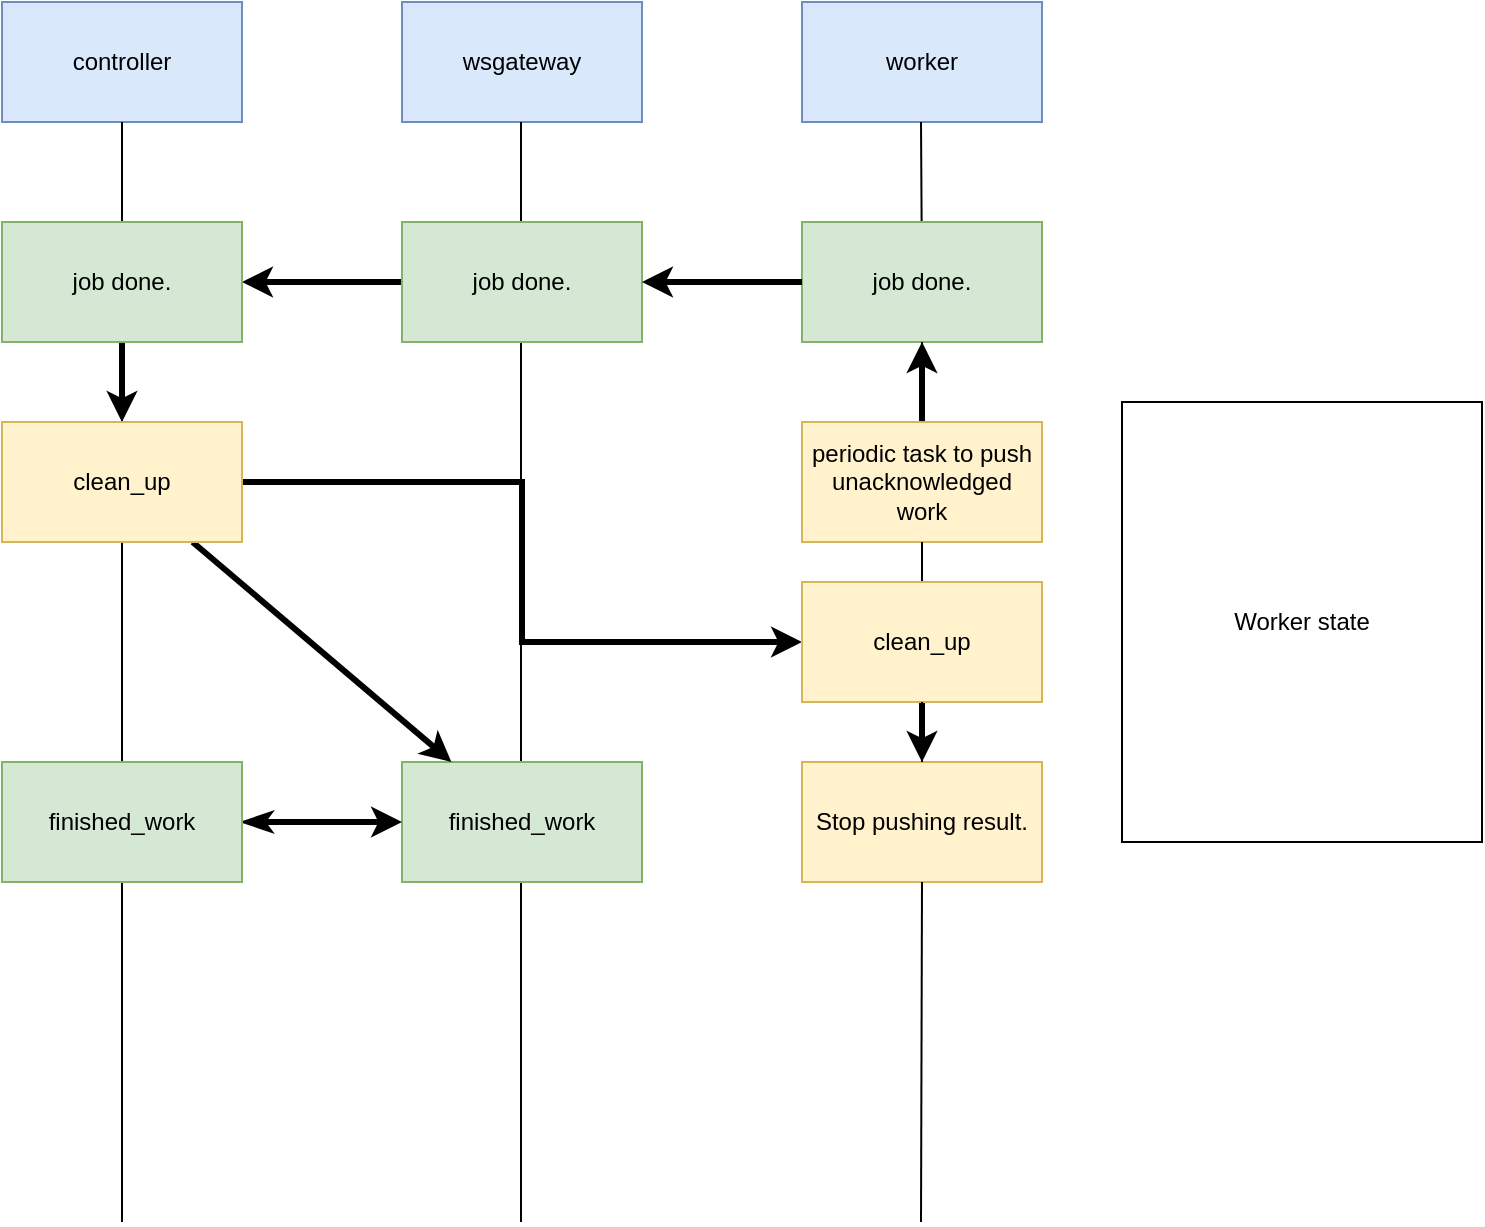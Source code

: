 <mxfile version="14.1.8" type="github">
  <diagram id="lLPIBe0nixrsbS69wt9D" name="Page-1">
    <mxGraphModel dx="1298" dy="731" grid="1" gridSize="10" guides="1" tooltips="1" connect="1" arrows="1" fold="1" page="1" pageScale="1" pageWidth="850" pageHeight="1100" math="0" shadow="0">
      <root>
        <mxCell id="0" />
        <mxCell id="1" parent="0" />
        <mxCell id="huRUc8eLphyof20S9JOC-1" value="controller" style="rounded=0;whiteSpace=wrap;html=1;fillColor=#dae8fc;strokeColor=#6c8ebf;" vertex="1" parent="1">
          <mxGeometry x="80" y="80" width="120" height="60" as="geometry" />
        </mxCell>
        <mxCell id="huRUc8eLphyof20S9JOC-2" value="wsgateway" style="rounded=0;whiteSpace=wrap;html=1;fillColor=#dae8fc;strokeColor=#6c8ebf;" vertex="1" parent="1">
          <mxGeometry x="280" y="80" width="120" height="60" as="geometry" />
        </mxCell>
        <mxCell id="huRUc8eLphyof20S9JOC-3" value="worker" style="rounded=0;whiteSpace=wrap;html=1;fillColor=#dae8fc;strokeColor=#6c8ebf;" vertex="1" parent="1">
          <mxGeometry x="480" y="80" width="120" height="60" as="geometry" />
        </mxCell>
        <mxCell id="huRUc8eLphyof20S9JOC-4" value="" style="endArrow=none;html=1;entryX=0.5;entryY=1;entryDx=0;entryDy=0;" edge="1" parent="1" target="huRUc8eLphyof20S9JOC-1">
          <mxGeometry width="50" height="50" relative="1" as="geometry">
            <mxPoint x="140" y="690" as="sourcePoint" />
            <mxPoint x="450" y="350" as="targetPoint" />
          </mxGeometry>
        </mxCell>
        <mxCell id="huRUc8eLphyof20S9JOC-5" value="" style="endArrow=none;html=1;entryX=0.5;entryY=1;entryDx=0;entryDy=0;" edge="1" parent="1">
          <mxGeometry width="50" height="50" relative="1" as="geometry">
            <mxPoint x="339.5" y="690" as="sourcePoint" />
            <mxPoint x="339.5" y="140" as="targetPoint" />
          </mxGeometry>
        </mxCell>
        <mxCell id="huRUc8eLphyof20S9JOC-6" value="" style="endArrow=none;html=1;entryX=0.5;entryY=1;entryDx=0;entryDy=0;" edge="1" parent="1" source="huRUc8eLphyof20S9JOC-7">
          <mxGeometry width="50" height="50" relative="1" as="geometry">
            <mxPoint x="539.5" y="690" as="sourcePoint" />
            <mxPoint x="539.5" y="140" as="targetPoint" />
          </mxGeometry>
        </mxCell>
        <mxCell id="huRUc8eLphyof20S9JOC-7" value="job done." style="rounded=0;whiteSpace=wrap;html=1;fillColor=#d5e8d4;strokeColor=#82b366;" vertex="1" parent="1">
          <mxGeometry x="480" y="190" width="120" height="60" as="geometry" />
        </mxCell>
        <mxCell id="huRUc8eLphyof20S9JOC-8" value="" style="endArrow=none;html=1;entryX=0.5;entryY=1;entryDx=0;entryDy=0;" edge="1" parent="1" source="huRUc8eLphyof20S9JOC-24" target="huRUc8eLphyof20S9JOC-7">
          <mxGeometry width="50" height="50" relative="1" as="geometry">
            <mxPoint x="539.5" y="690" as="sourcePoint" />
            <mxPoint x="539.5" y="140" as="targetPoint" />
          </mxGeometry>
        </mxCell>
        <mxCell id="huRUc8eLphyof20S9JOC-16" style="edgeStyle=orthogonalEdgeStyle;rounded=0;orthogonalLoop=1;jettySize=auto;html=1;entryX=1;entryY=0.5;entryDx=0;entryDy=0;strokeWidth=3;" edge="1" parent="1" source="huRUc8eLphyof20S9JOC-9" target="huRUc8eLphyof20S9JOC-10">
          <mxGeometry relative="1" as="geometry" />
        </mxCell>
        <mxCell id="huRUc8eLphyof20S9JOC-9" value="job done." style="rounded=0;whiteSpace=wrap;html=1;fillColor=#d5e8d4;strokeColor=#82b366;" vertex="1" parent="1">
          <mxGeometry x="280" y="190" width="120" height="60" as="geometry" />
        </mxCell>
        <mxCell id="huRUc8eLphyof20S9JOC-41" style="edgeStyle=orthogonalEdgeStyle;rounded=0;orthogonalLoop=1;jettySize=auto;html=1;entryX=0.5;entryY=0;entryDx=0;entryDy=0;startArrow=none;startFill=0;strokeWidth=3;" edge="1" parent="1" source="huRUc8eLphyof20S9JOC-10" target="huRUc8eLphyof20S9JOC-31">
          <mxGeometry relative="1" as="geometry" />
        </mxCell>
        <mxCell id="huRUc8eLphyof20S9JOC-10" value="job done." style="rounded=0;whiteSpace=wrap;html=1;fillColor=#d5e8d4;strokeColor=#82b366;" vertex="1" parent="1">
          <mxGeometry x="80" y="190" width="120" height="60" as="geometry" />
        </mxCell>
        <mxCell id="huRUc8eLphyof20S9JOC-12" value="finished_work" style="rounded=0;whiteSpace=wrap;html=1;fillColor=#d5e8d4;strokeColor=#82b366;" vertex="1" parent="1">
          <mxGeometry x="280" y="460" width="120" height="60" as="geometry" />
        </mxCell>
        <mxCell id="huRUc8eLphyof20S9JOC-37" style="edgeStyle=orthogonalEdgeStyle;rounded=0;orthogonalLoop=1;jettySize=auto;html=1;entryX=0;entryY=0.5;entryDx=0;entryDy=0;strokeWidth=3;startArrow=classicThin;startFill=1;" edge="1" parent="1" source="huRUc8eLphyof20S9JOC-14" target="huRUc8eLphyof20S9JOC-12">
          <mxGeometry relative="1" as="geometry" />
        </mxCell>
        <mxCell id="huRUc8eLphyof20S9JOC-14" value="finished_work" style="rounded=0;whiteSpace=wrap;html=1;fillColor=#d5e8d4;strokeColor=#82b366;" vertex="1" parent="1">
          <mxGeometry x="80" y="460" width="120" height="60" as="geometry" />
        </mxCell>
        <mxCell id="huRUc8eLphyof20S9JOC-15" value="" style="endArrow=classic;html=1;exitX=0;exitY=0.5;exitDx=0;exitDy=0;entryX=1;entryY=0.5;entryDx=0;entryDy=0;strokeWidth=3;" edge="1" parent="1" source="huRUc8eLphyof20S9JOC-7" target="huRUc8eLphyof20S9JOC-9">
          <mxGeometry width="50" height="50" relative="1" as="geometry">
            <mxPoint x="400" y="400" as="sourcePoint" />
            <mxPoint x="450" y="350" as="targetPoint" />
          </mxGeometry>
        </mxCell>
        <mxCell id="huRUc8eLphyof20S9JOC-21" value="Stop pushing result." style="rounded=0;whiteSpace=wrap;html=1;fillColor=#fff2cc;strokeColor=#d6b656;" vertex="1" parent="1">
          <mxGeometry x="480" y="460" width="120" height="60" as="geometry" />
        </mxCell>
        <mxCell id="huRUc8eLphyof20S9JOC-22" value="" style="endArrow=none;html=1;entryX=0.5;entryY=1;entryDx=0;entryDy=0;" edge="1" parent="1" target="huRUc8eLphyof20S9JOC-21">
          <mxGeometry width="50" height="50" relative="1" as="geometry">
            <mxPoint x="539.5" y="690" as="sourcePoint" />
            <mxPoint x="540" y="250" as="targetPoint" />
          </mxGeometry>
        </mxCell>
        <mxCell id="huRUc8eLphyof20S9JOC-40" style="edgeStyle=orthogonalEdgeStyle;rounded=0;orthogonalLoop=1;jettySize=auto;html=1;startArrow=none;startFill=0;strokeWidth=3;" edge="1" parent="1" source="huRUc8eLphyof20S9JOC-24" target="huRUc8eLphyof20S9JOC-7">
          <mxGeometry relative="1" as="geometry" />
        </mxCell>
        <mxCell id="huRUc8eLphyof20S9JOC-24" value="periodic task to push unacknowledged work" style="rounded=0;whiteSpace=wrap;html=1;fillColor=#fff2cc;strokeColor=#d6b656;" vertex="1" parent="1">
          <mxGeometry x="480" y="290" width="120" height="60" as="geometry" />
        </mxCell>
        <mxCell id="huRUc8eLphyof20S9JOC-25" value="" style="endArrow=none;html=1;entryX=0.5;entryY=1;entryDx=0;entryDy=0;" edge="1" parent="1" source="huRUc8eLphyof20S9JOC-32" target="huRUc8eLphyof20S9JOC-24">
          <mxGeometry width="50" height="50" relative="1" as="geometry">
            <mxPoint x="540" y="380" as="sourcePoint" />
            <mxPoint x="540" y="250" as="targetPoint" />
          </mxGeometry>
        </mxCell>
        <mxCell id="huRUc8eLphyof20S9JOC-27" value="Worker state" style="rounded=0;whiteSpace=wrap;html=1;" vertex="1" parent="1">
          <mxGeometry x="640" y="280" width="180" height="220" as="geometry" />
        </mxCell>
        <mxCell id="huRUc8eLphyof20S9JOC-33" style="edgeStyle=orthogonalEdgeStyle;rounded=0;orthogonalLoop=1;jettySize=auto;html=1;entryX=0;entryY=0.5;entryDx=0;entryDy=0;strokeWidth=3;" edge="1" parent="1" source="huRUc8eLphyof20S9JOC-31" target="huRUc8eLphyof20S9JOC-32">
          <mxGeometry relative="1" as="geometry" />
        </mxCell>
        <mxCell id="huRUc8eLphyof20S9JOC-42" style="rounded=0;orthogonalLoop=1;jettySize=auto;html=1;startArrow=none;startFill=0;strokeWidth=3;" edge="1" parent="1" source="huRUc8eLphyof20S9JOC-31" target="huRUc8eLphyof20S9JOC-12">
          <mxGeometry relative="1" as="geometry" />
        </mxCell>
        <mxCell id="huRUc8eLphyof20S9JOC-31" value="clean_up" style="rounded=0;whiteSpace=wrap;html=1;fillColor=#fff2cc;strokeColor=#d6b656;" vertex="1" parent="1">
          <mxGeometry x="80" y="290" width="120" height="60" as="geometry" />
        </mxCell>
        <mxCell id="huRUc8eLphyof20S9JOC-38" style="edgeStyle=orthogonalEdgeStyle;rounded=0;orthogonalLoop=1;jettySize=auto;html=1;entryX=0.5;entryY=0;entryDx=0;entryDy=0;strokeWidth=3;" edge="1" parent="1" source="huRUc8eLphyof20S9JOC-32" target="huRUc8eLphyof20S9JOC-21">
          <mxGeometry relative="1" as="geometry" />
        </mxCell>
        <mxCell id="huRUc8eLphyof20S9JOC-32" value="clean_up" style="rounded=0;whiteSpace=wrap;html=1;fillColor=#fff2cc;strokeColor=#d6b656;" vertex="1" parent="1">
          <mxGeometry x="480" y="370" width="120" height="60" as="geometry" />
        </mxCell>
        <mxCell id="huRUc8eLphyof20S9JOC-34" value="" style="endArrow=none;html=1;entryX=0.5;entryY=1;entryDx=0;entryDy=0;" edge="1" parent="1" source="huRUc8eLphyof20S9JOC-21" target="huRUc8eLphyof20S9JOC-32">
          <mxGeometry width="50" height="50" relative="1" as="geometry">
            <mxPoint x="540" y="500" as="sourcePoint" />
            <mxPoint x="540" y="350" as="targetPoint" />
          </mxGeometry>
        </mxCell>
      </root>
    </mxGraphModel>
  </diagram>
</mxfile>
